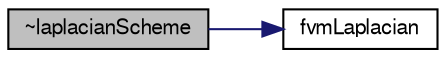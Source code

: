 digraph "~laplacianScheme"
{
  bgcolor="transparent";
  edge [fontname="FreeSans",fontsize="10",labelfontname="FreeSans",labelfontsize="10"];
  node [fontname="FreeSans",fontsize="10",shape=record];
  rankdir="LR";
  Node109 [label="~laplacianScheme",height=0.2,width=0.4,color="black", fillcolor="grey75", style="filled", fontcolor="black"];
  Node109 -> Node110 [color="midnightblue",fontsize="10",style="solid",fontname="FreeSans"];
  Node110 [label="fvmLaplacian",height=0.2,width=0.4,color="black",URL="$a22582.html#a11fe693df506283d63b46bb569c4c39e"];
}

